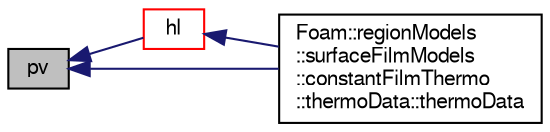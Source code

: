digraph "pv"
{
  bgcolor="transparent";
  edge [fontname="FreeSans",fontsize="10",labelfontname="FreeSans",labelfontsize="10"];
  node [fontname="FreeSans",fontsize="10",shape=record];
  rankdir="LR";
  Node2470 [label="pv",height=0.2,width=0.4,color="black", fillcolor="grey75", style="filled", fontcolor="black"];
  Node2470 -> Node2471 [dir="back",color="midnightblue",fontsize="10",style="solid",fontname="FreeSans"];
  Node2471 [label="hl",height=0.2,width=0.4,color="red",URL="$a29054.html#a94c984850eb7e3145a9e0f93e12f8a9a",tooltip="Return latent heat [J/kg]. "];
  Node2471 -> Node2474 [dir="back",color="midnightblue",fontsize="10",style="solid",fontname="FreeSans"];
  Node2474 [label="Foam::regionModels\l::surfaceFilmModels\l::constantFilmThermo\l::thermoData::thermoData",height=0.2,width=0.4,color="black",URL="$a29058.html#a2acaf05d6f8f3923172d95b93767b96e"];
  Node2470 -> Node2474 [dir="back",color="midnightblue",fontsize="10",style="solid",fontname="FreeSans"];
}
